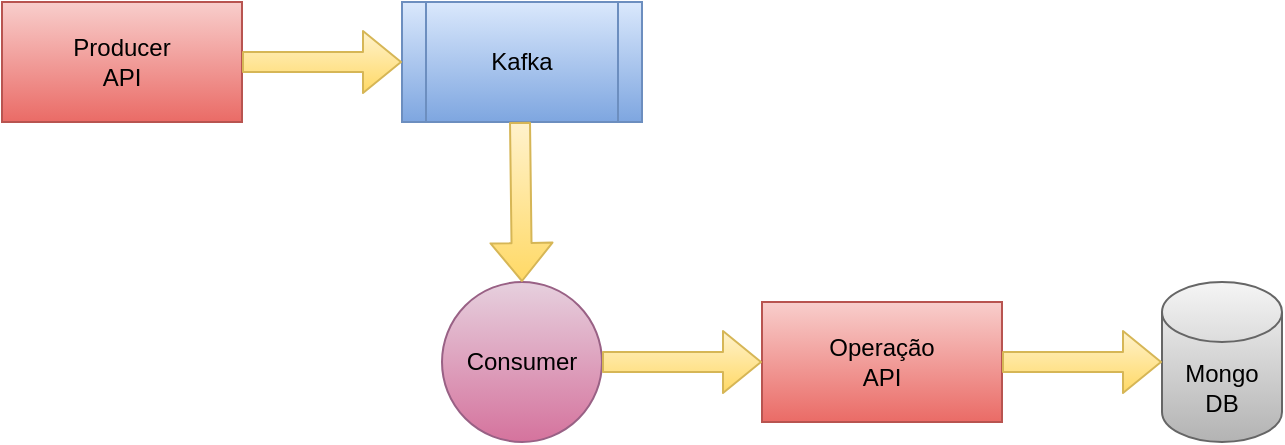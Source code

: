 <mxfile version="13.7.1" type="device"><diagram id="USl7-hq8aSeOdnqoRYms" name="Page-1"><mxGraphModel dx="868" dy="492" grid="1" gridSize="10" guides="1" tooltips="1" connect="1" arrows="1" fold="1" page="1" pageScale="1" pageWidth="827" pageHeight="1169" math="0" shadow="0"><root><mxCell id="0"/><mxCell id="1" parent="0"/><mxCell id="DObguOxK_TsAuCdhChp9-1" value="Producer&lt;br&gt;API" style="rounded=0;whiteSpace=wrap;html=1;gradientColor=#ea6b66;fillColor=#f8cecc;strokeColor=#b85450;" vertex="1" parent="1"><mxGeometry x="40" y="40" width="120" height="60" as="geometry"/></mxCell><mxCell id="DObguOxK_TsAuCdhChp9-2" value="Kafka" style="shape=process;whiteSpace=wrap;html=1;backgroundOutline=1;gradientColor=#7ea6e0;fillColor=#dae8fc;strokeColor=#6c8ebf;" vertex="1" parent="1"><mxGeometry x="240" y="40" width="120" height="60" as="geometry"/></mxCell><mxCell id="DObguOxK_TsAuCdhChp9-3" value="" style="shape=flexArrow;endArrow=classic;html=1;exitX=1;exitY=0.5;exitDx=0;exitDy=0;entryX=0;entryY=0.5;entryDx=0;entryDy=0;gradientColor=#ffd966;fillColor=#fff2cc;strokeColor=#d6b656;" edge="1" parent="1" source="DObguOxK_TsAuCdhChp9-1" target="DObguOxK_TsAuCdhChp9-2"><mxGeometry width="50" height="50" relative="1" as="geometry"><mxPoint x="390" y="270" as="sourcePoint"/><mxPoint x="440" y="220" as="targetPoint"/></mxGeometry></mxCell><mxCell id="DObguOxK_TsAuCdhChp9-4" value="Consumer" style="ellipse;whiteSpace=wrap;html=1;aspect=fixed;gradientColor=#d5739d;fillColor=#e6d0de;strokeColor=#996185;" vertex="1" parent="1"><mxGeometry x="260" y="180" width="80" height="80" as="geometry"/></mxCell><mxCell id="DObguOxK_TsAuCdhChp9-5" value="" style="shape=flexArrow;endArrow=classic;html=1;gradientColor=#ffd966;fillColor=#fff2cc;strokeColor=#d6b656;entryX=0.5;entryY=0;entryDx=0;entryDy=0;" edge="1" parent="1" target="DObguOxK_TsAuCdhChp9-4"><mxGeometry width="50" height="50" relative="1" as="geometry"><mxPoint x="299" y="100" as="sourcePoint"/><mxPoint x="298.364" y="170.002" as="targetPoint"/></mxGeometry></mxCell><mxCell id="DObguOxK_TsAuCdhChp9-7" value="Operação&lt;br&gt;API" style="rounded=0;whiteSpace=wrap;html=1;gradientColor=#ea6b66;fillColor=#f8cecc;strokeColor=#b85450;" vertex="1" parent="1"><mxGeometry x="420" y="190" width="120" height="60" as="geometry"/></mxCell><mxCell id="DObguOxK_TsAuCdhChp9-8" value="" style="shape=flexArrow;endArrow=classic;html=1;exitX=1;exitY=0.5;exitDx=0;exitDy=0;entryX=0;entryY=0.5;entryDx=0;entryDy=0;gradientColor=#ffd966;fillColor=#fff2cc;strokeColor=#d6b656;" edge="1" parent="1" source="DObguOxK_TsAuCdhChp9-4" target="DObguOxK_TsAuCdhChp9-7"><mxGeometry width="50" height="50" relative="1" as="geometry"><mxPoint x="390" y="270" as="sourcePoint"/><mxPoint x="410" y="220" as="targetPoint"/></mxGeometry></mxCell><mxCell id="DObguOxK_TsAuCdhChp9-10" value="Mongo&lt;br&gt;DB" style="shape=cylinder3;whiteSpace=wrap;html=1;boundedLbl=1;backgroundOutline=1;size=15;gradientColor=#b3b3b3;fillColor=#f5f5f5;strokeColor=#666666;" vertex="1" parent="1"><mxGeometry x="620" y="180" width="60" height="80" as="geometry"/></mxCell><mxCell id="DObguOxK_TsAuCdhChp9-11" value="" style="shape=flexArrow;endArrow=classic;html=1;exitX=1;exitY=0.5;exitDx=0;exitDy=0;gradientColor=#ffd966;fillColor=#fff2cc;strokeColor=#d6b656;" edge="1" parent="1" source="DObguOxK_TsAuCdhChp9-7" target="DObguOxK_TsAuCdhChp9-10"><mxGeometry width="50" height="50" relative="1" as="geometry"><mxPoint x="390" y="260" as="sourcePoint"/><mxPoint x="440" y="210" as="targetPoint"/></mxGeometry></mxCell></root></mxGraphModel></diagram></mxfile>